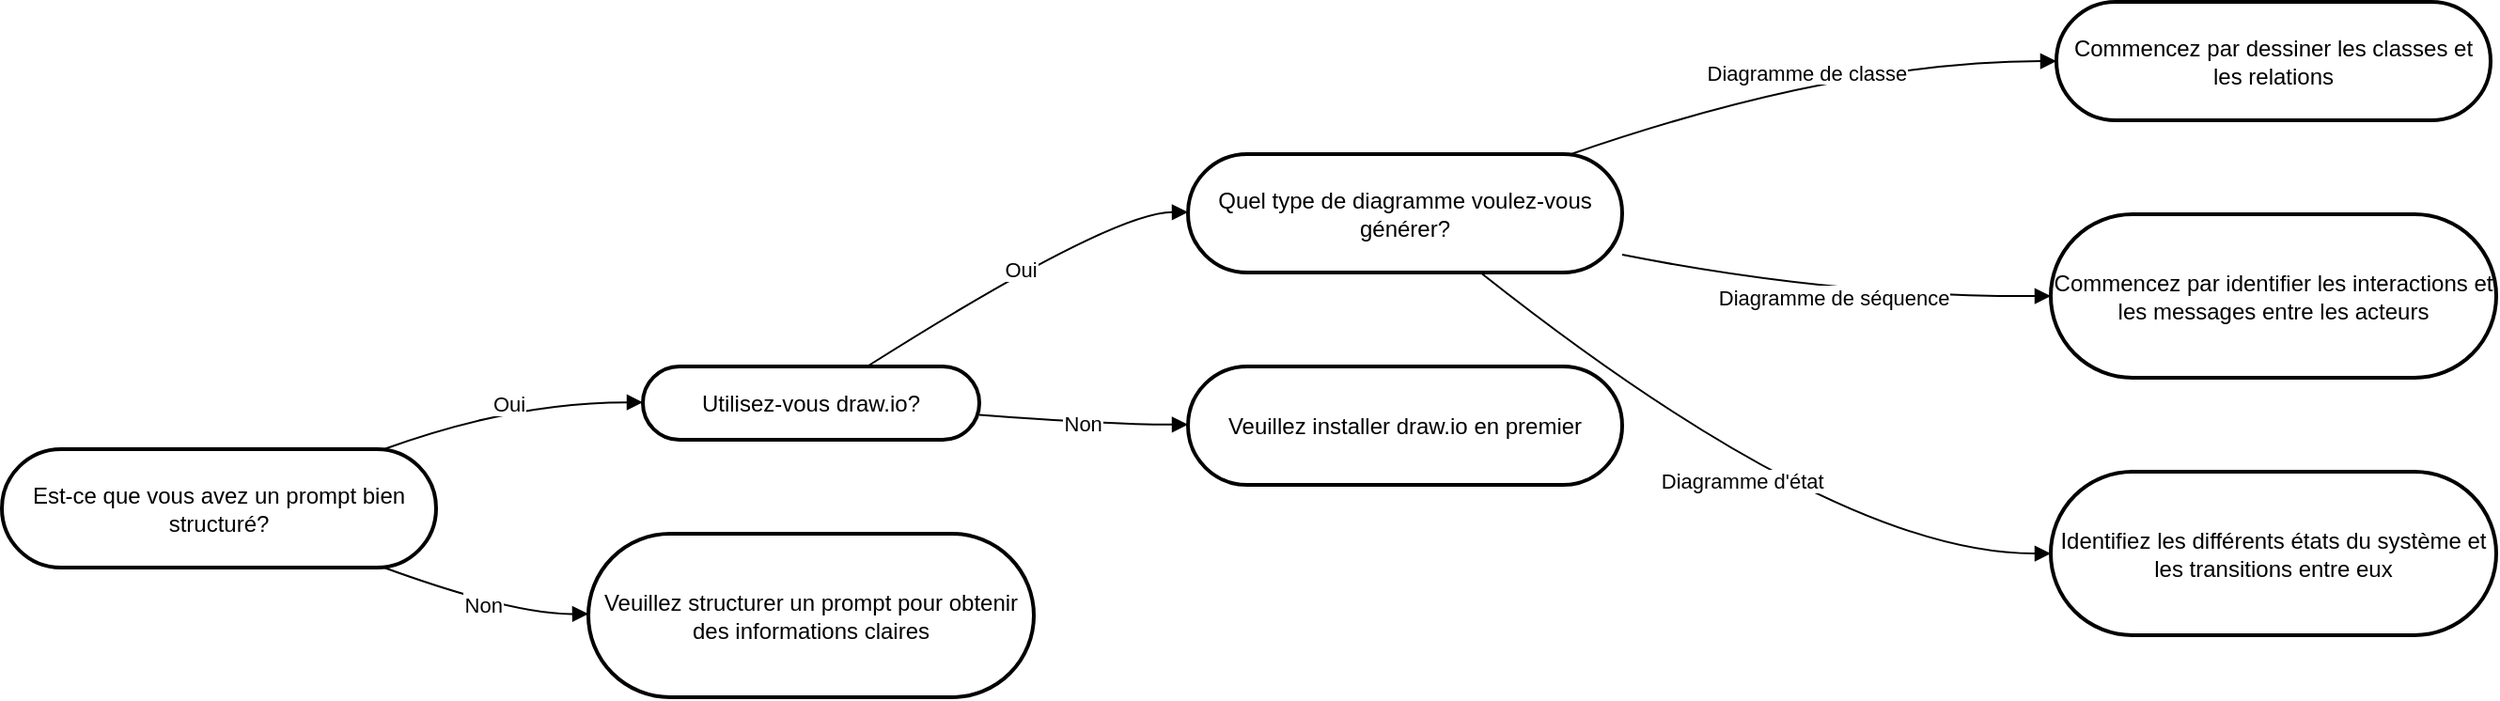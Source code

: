 <mxfile version="26.0.14">
  <diagram name="Page-1" id="t944eyOkEjKY7S_o1W-J">
    <mxGraphModel>
      <root>
        <mxCell id="0" />
        <mxCell id="1" parent="0" />
        <mxCell id="2" value="Est-ce que vous avez un prompt bien structuré?" style="rounded=1;whiteSpace=wrap;arcSize=50;strokeWidth=2;" vertex="1" parent="1">
          <mxGeometry x="8" y="246" width="231" height="63" as="geometry" />
        </mxCell>
        <mxCell id="3" value="Utilisez-vous draw.io?" style="rounded=1;whiteSpace=wrap;arcSize=50;strokeWidth=2;" vertex="1" parent="1">
          <mxGeometry x="349" y="202" width="179" height="39" as="geometry" />
        </mxCell>
        <mxCell id="4" value="Quel type de diagramme voulez-vous générer?" style="rounded=1;whiteSpace=wrap;arcSize=50;strokeWidth=2;" vertex="1" parent="1">
          <mxGeometry x="639" y="89" width="231" height="63" as="geometry" />
        </mxCell>
        <mxCell id="5" value="Commencez par dessiner les classes et les relations" style="rounded=1;whiteSpace=wrap;arcSize=50;strokeWidth=2;" vertex="1" parent="1">
          <mxGeometry x="1101" y="8" width="231" height="63" as="geometry" />
        </mxCell>
        <mxCell id="6" value="Commencez par identifier les interactions et les messages entre les acteurs" style="rounded=1;whiteSpace=wrap;arcSize=50;strokeWidth=2;" vertex="1" parent="1">
          <mxGeometry x="1098" y="121" width="237" height="87" as="geometry" />
        </mxCell>
        <mxCell id="7" value="Identifiez les différents états du système et les transitions entre eux" style="rounded=1;whiteSpace=wrap;arcSize=50;strokeWidth=2;" vertex="1" parent="1">
          <mxGeometry x="1098" y="258" width="237" height="87" as="geometry" />
        </mxCell>
        <mxCell id="8" value="Veuillez installer draw.io en premier" style="rounded=1;whiteSpace=wrap;arcSize=50;strokeWidth=2;" vertex="1" parent="1">
          <mxGeometry x="639" y="202" width="231" height="63" as="geometry" />
        </mxCell>
        <mxCell id="9" value="Veuillez structurer un prompt pour obtenir des informations claires" style="rounded=1;whiteSpace=wrap;arcSize=50;strokeWidth=2;" vertex="1" parent="1">
          <mxGeometry x="320" y="291" width="237" height="87" as="geometry" />
        </mxCell>
        <mxCell id="10" value="Oui" style="curved=1;startArrow=none;endArrow=block;exitX=0.88;exitY=0;entryX=0;entryY=0.49;" edge="1" parent="1" source="2" target="3">
          <mxGeometry relative="1" as="geometry">
            <Array as="points">
              <mxPoint x="280" y="221" />
            </Array>
          </mxGeometry>
        </mxCell>
        <mxCell id="11" value="Oui" style="curved=1;startArrow=none;endArrow=block;exitX=0.67;exitY=-0.01;entryX=0;entryY=0.49;" edge="1" parent="1" source="3" target="4">
          <mxGeometry relative="1" as="geometry">
            <Array as="points">
              <mxPoint x="598" y="120" />
            </Array>
          </mxGeometry>
        </mxCell>
        <mxCell id="12" value="Diagramme de classe" style="curved=1;startArrow=none;endArrow=block;exitX=0.89;exitY=-0.01;entryX=0;entryY=0.5;" edge="1" parent="1" source="4" target="5">
          <mxGeometry relative="1" as="geometry">
            <Array as="points">
              <mxPoint x="984" y="40" />
            </Array>
          </mxGeometry>
        </mxCell>
        <mxCell id="13" value="Diagramme de séquence" style="curved=1;startArrow=none;endArrow=block;exitX=1;exitY=0.85;entryX=0;entryY=0.5;" edge="1" parent="1" source="4" target="6">
          <mxGeometry relative="1" as="geometry">
            <Array as="points">
              <mxPoint x="984" y="165" />
            </Array>
          </mxGeometry>
        </mxCell>
        <mxCell id="14" value="Diagramme d&#39;état" style="curved=1;startArrow=none;endArrow=block;exitX=0.67;exitY=0.99;entryX=0;entryY=0.5;" edge="1" parent="1" source="4" target="7">
          <mxGeometry relative="1" as="geometry">
            <Array as="points">
              <mxPoint x="984" y="302" />
            </Array>
          </mxGeometry>
        </mxCell>
        <mxCell id="15" value="Non" style="curved=1;startArrow=none;endArrow=block;exitX=1;exitY=0.66;entryX=0;entryY=0.49;" edge="1" parent="1" source="3" target="8">
          <mxGeometry relative="1" as="geometry">
            <Array as="points">
              <mxPoint x="598" y="233" />
            </Array>
          </mxGeometry>
        </mxCell>
        <mxCell id="16" value="Non" style="curved=1;startArrow=none;endArrow=block;exitX=0.88;exitY=1;entryX=0;entryY=0.49;" edge="1" parent="1" source="2" target="9">
          <mxGeometry relative="1" as="geometry">
            <Array as="points">
              <mxPoint x="280" y="334" />
            </Array>
          </mxGeometry>
        </mxCell>
      </root>
    </mxGraphModel>
  </diagram>
</mxfile>
